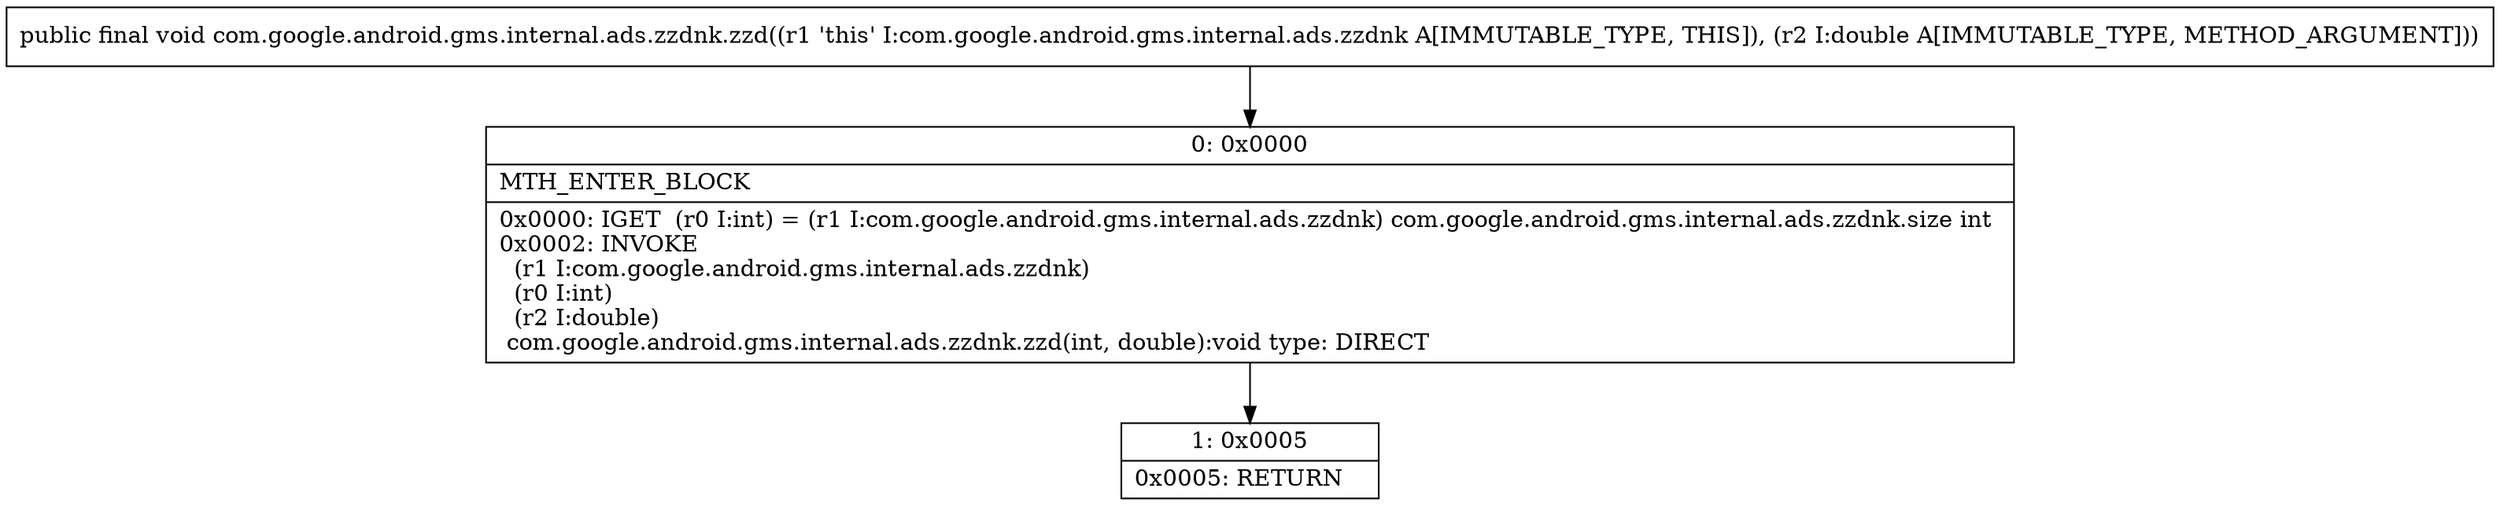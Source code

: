 digraph "CFG forcom.google.android.gms.internal.ads.zzdnk.zzd(D)V" {
Node_0 [shape=record,label="{0\:\ 0x0000|MTH_ENTER_BLOCK\l|0x0000: IGET  (r0 I:int) = (r1 I:com.google.android.gms.internal.ads.zzdnk) com.google.android.gms.internal.ads.zzdnk.size int \l0x0002: INVOKE  \l  (r1 I:com.google.android.gms.internal.ads.zzdnk)\l  (r0 I:int)\l  (r2 I:double)\l com.google.android.gms.internal.ads.zzdnk.zzd(int, double):void type: DIRECT \l}"];
Node_1 [shape=record,label="{1\:\ 0x0005|0x0005: RETURN   \l}"];
MethodNode[shape=record,label="{public final void com.google.android.gms.internal.ads.zzdnk.zzd((r1 'this' I:com.google.android.gms.internal.ads.zzdnk A[IMMUTABLE_TYPE, THIS]), (r2 I:double A[IMMUTABLE_TYPE, METHOD_ARGUMENT])) }"];
MethodNode -> Node_0;
Node_0 -> Node_1;
}

